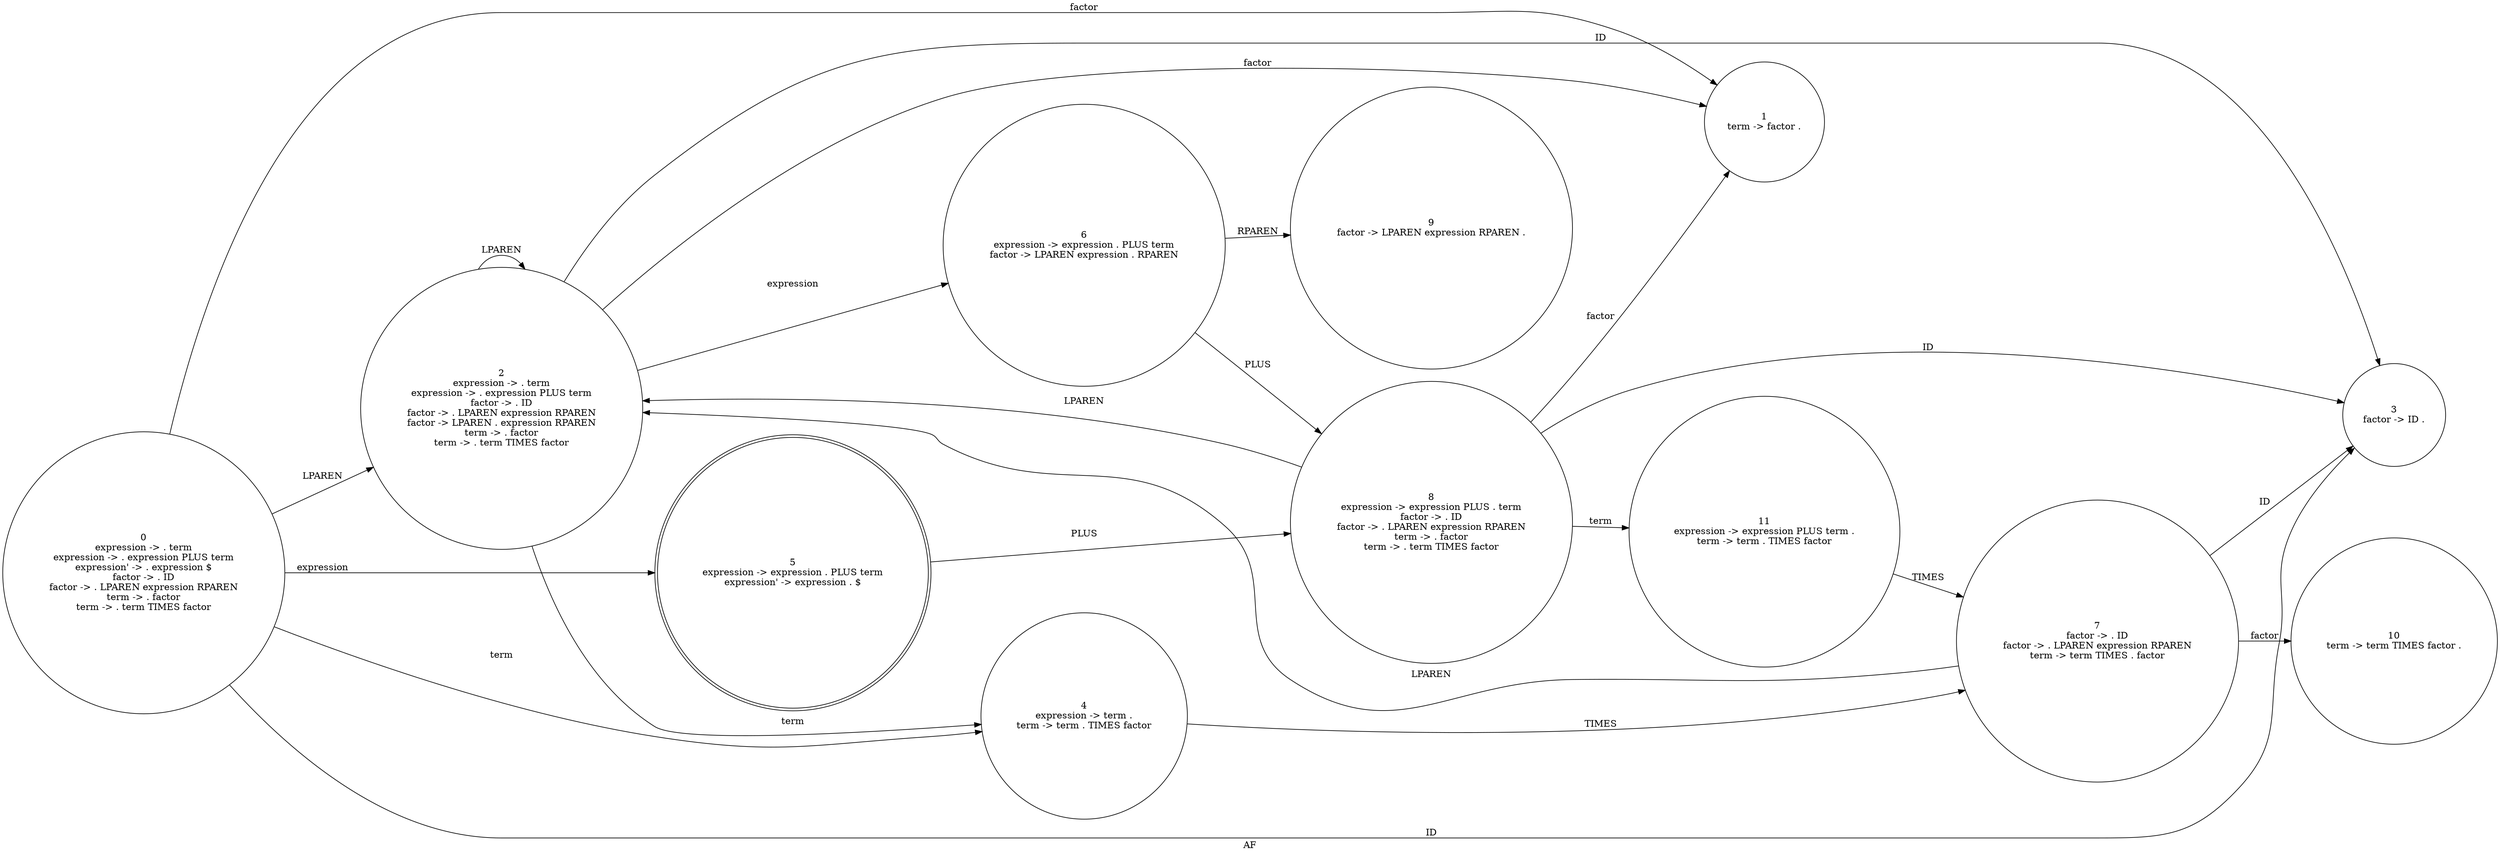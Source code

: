 // LR0
digraph {
	rankdir=LR
	label=AF
	0 [label="0
expression -> . term
expression -> . expression PLUS term
expression' -> . expression $
factor -> . ID
factor -> . LPAREN expression RPAREN
term -> . factor
term -> . term TIMES factor" shape=circle]
	1 [label="1
term -> factor ." shape=circle]
	0 -> 1 [label=factor]
	2 [label="2
expression -> . term
expression -> . expression PLUS term
factor -> . ID
factor -> . LPAREN expression RPAREN
factor -> LPAREN . expression RPAREN
term -> . factor
term -> . term TIMES factor" shape=circle]
	2 -> 1 [label=factor]
	2 -> 2 [label=LPAREN]
	3 [label="3
factor -> ID ." shape=circle]
	2 -> 3 [label=ID]
	4 [label="4
expression -> term .
term -> term . TIMES factor" shape=circle]
	7 [label="7
factor -> . ID
factor -> . LPAREN expression RPAREN
term -> term TIMES . factor" shape=circle]
	10 [label="10
term -> term TIMES factor ." shape=circle]
	7 -> 10 [label=factor]
	7 -> 2 [label=LPAREN]
	7 -> 3 [label=ID]
	4 -> 7 [label=TIMES]
	2 -> 4 [label=term]
	6 [label="6
expression -> expression . PLUS term
factor -> LPAREN expression . RPAREN" shape=circle]
	9 [label="9
factor -> LPAREN expression RPAREN ." shape=circle]
	6 -> 9 [label=RPAREN]
	8 [label="8
expression -> expression PLUS . term
factor -> . ID
factor -> . LPAREN expression RPAREN
term -> . factor
term -> . term TIMES factor" shape=circle]
	8 -> 1 [label=factor]
	8 -> 2 [label=LPAREN]
	8 -> 3 [label=ID]
	11 [label="11
expression -> expression PLUS term .
term -> term . TIMES factor" shape=circle]
	11 -> 7 [label=TIMES]
	8 -> 11 [label=term]
	6 -> 8 [label=PLUS]
	2 -> 6 [label=expression]
	0 -> 2 [label=LPAREN]
	0 -> 3 [label=ID]
	0 -> 4 [label=term]
	5 [label="5
expression -> expression . PLUS term
expression' -> expression . $" shape=doublecircle]
	5 -> 8 [label=PLUS]
	0 -> 5 [label=expression]
}
